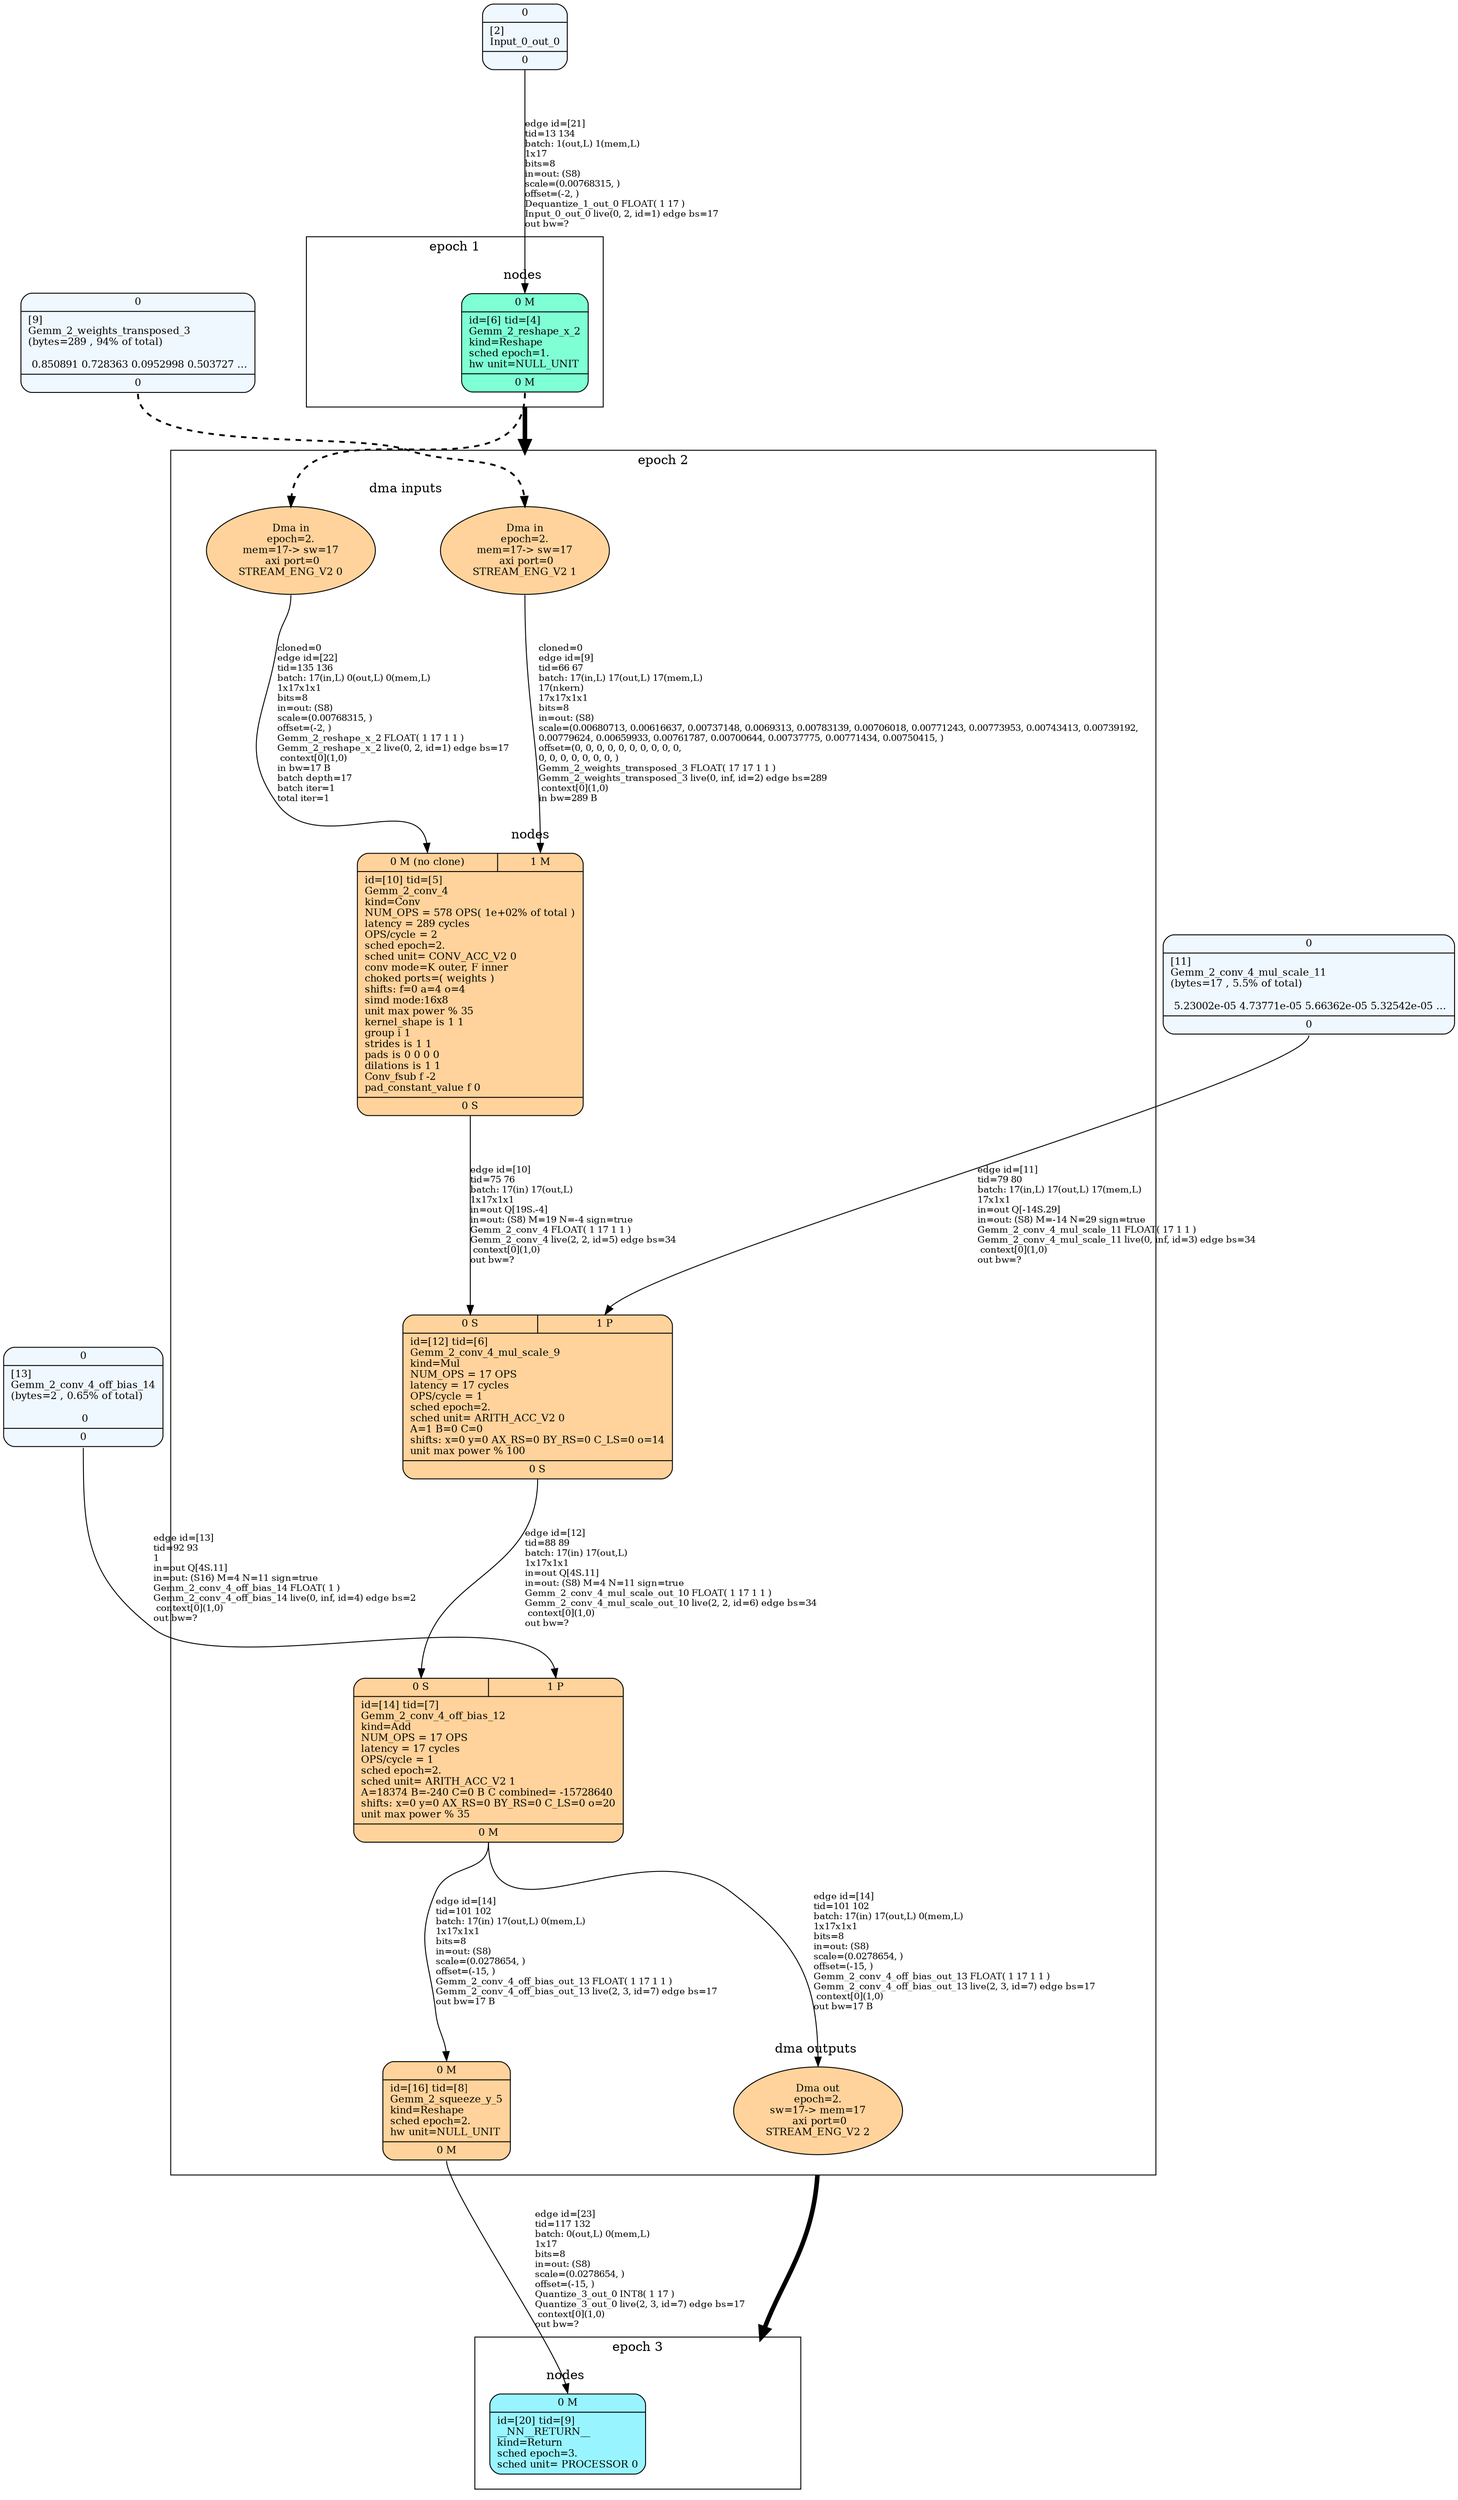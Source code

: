digraph G {
graph [ fontsize=11 ];
node [ fontsize=11 ];
edge [ fontsize=10 ];
rankdir=BU
ranksep=1.5
nodesep=1
splines=spline
compound=true
Graphinfo [ label="" shape=plaintext, style=rounded, color=black, fontname="Arial-Bold" ];
subgraph cluster_1 { label="epoch 1"; fontsize=14; 
subgraph cluster_1_nodes { label="nodes "; peripheries=0;
Gemm_2_reshape_x_2 ;  }

subgraph cluster_dma_1_in { label=""; peripheries=0;
dummy_1[ style=invis ];  };
 }
subgraph cluster_2 { label="epoch 2"; fontsize=14; 
subgraph cluster_2_nodes { label="nodes "; peripheries=0;
Gemm_2_conv_4 ; Gemm_2_conv_4_mul_scale_9 ; Gemm_2_conv_4_off_bias_12 ; Gemm_2_squeeze_y_5 ;  }

subgraph cluster_dma_2_in { label="dma inputs "; peripheries=0;
dma_1i2 ; dma_0i2 ;  };

subgraph cluster_dma_2_out { label="dma outputs "; peripheries=0;
dma_2i2 ;  }
 }
Gemm_2_reshape_x_2:s -> dma_1i2:n [ltail="cluster_1" lhead=cluster_2 strength=1000 penwidth=5];
subgraph cluster_3 { label="epoch 3"; fontsize=14; 
subgraph cluster_3_nodes { label="nodes "; peripheries=0;
__NN__RETURN__ ;  }

subgraph cluster_dma_3_in { label=""; peripheries=0;
dummy_3[ style=invis ];  };
 }
dma_2i2:s -> dummy_3:n [ltail="cluster_2" lhead=cluster_3 strength=1000 penwidth=5];
Gemm_2_conv_4_off_bias_14 [ label="{ { <i0> 0} |  [13]\lGemm_2_conv_4_off_bias_14\l(bytes=2 , 0.65% of total)\l\l 0 | { <o0> 0} }", shape=record, fillcolor="aliceblue", style="rounded,filled"  ] ;
Input_0_out_0 [ label="{ { <i0> 0} |  [2]\lInput_0_out_0 | { <o0> 0} }", shape=record, fillcolor="aliceblue", style="rounded,filled"  ] ;
Gemm_2_weights_transposed_3 [ label="{ { <i0> 0} |  [9]\lGemm_2_weights_transposed_3\l(bytes=289 , 94% of total)\l\l 0.850891 0.728363 0.0952998 0.503727 ... | { <o0> 0} }", shape=record, fillcolor="aliceblue", style="rounded,filled"  ] ;
Gemm_2_conv_4_mul_scale_11 [ label="{ { <i0> 0} |  [11]\lGemm_2_conv_4_mul_scale_11\l(bytes=17 , 5.5% of total)\l\l 5.23002e-05 4.73771e-05 5.66362e-05 5.32542e-05 ... | { <o0> 0} }", shape=record, fillcolor="aliceblue", style="rounded,filled"  ] ;
Gemm_2_reshape_x_2 [ label="{ { < i0>  0 M } | id=[6] tid=[4]\lGemm_2_reshape_x_2\lkind=Reshape\lsched epoch=1.\lhw unit=NULL_UNIT\l | { < o0>  0 M } }", shape=record, fillcolor="aquamarine", style="rounded,filled"  ] ;
dma_0i2 [ label="Dma in\nepoch=2.\nmem=17-> sw=17
 axi port=0\nSTREAM_ENG_V2 0", shape=ellipse, width=0.1, fillcolor="burlywood1", style="rounded,filled"  ]
dma_1i2 [ label="Dma in\nepoch=2.\nmem=17-> sw=17
 axi port=0\nSTREAM_ENG_V2 1", shape=ellipse, width=0.1, fillcolor="burlywood1", style="rounded,filled"  ]
Gemm_2_conv_4 [ label="{ { < i0>  0 M (no clone)  | < i1>  1 M } | id=[10] tid=[5]\lGemm_2_conv_4\lkind=Conv\lNUM_OPS = 578 OPS( 1e+02% of total )\llatency = 289 cycles\lOPS/cycle = 2\lsched epoch=2.\lsched unit= CONV_ACC_V2 0\lconv mode=K outer, F inner\lchoked ports=( weights  )\lshifts: f=0 a=4 o=4\lsimd mode:16x8\lunit max power % 35\lkernel_shape is 1 1\lgroup i 1\lstrides is 1 1\lpads is 0 0 0 0\ldilations is 1 1\lConv_fsub f -2\lpad_constant_value f 0\l | { < o0>  0 S } }", shape=record, fillcolor="burlywood1", style="rounded,filled"  ] ;
Gemm_2_conv_4_mul_scale_9 [ label="{ { < i0>  0 S  | < i1>  1 P } | id=[12] tid=[6]\lGemm_2_conv_4_mul_scale_9\lkind=Mul\lNUM_OPS = 17 OPS\llatency = 17 cycles\lOPS/cycle = 1\lsched epoch=2.\lsched unit= ARITH_ACC_V2 0\lA=1 B=0 C=0\lshifts: x=0 y=0 AX_RS=0 BY_RS=0 C_LS=0 o=14\lunit max power % 100\l | { < o0>  0 S } }", shape=record, fillcolor="burlywood1", style="rounded,filled"  ] ;
dma_2i2 [ label="Dma out\nepoch=2.\nsw=17-> mem=17
 axi port=0\nSTREAM_ENG_V2 2", shape=ellipse, width=0.1, fillcolor="burlywood1", style="rounded,filled"  ]
Gemm_2_conv_4_off_bias_12:o0:s->dma_2i2:n [ label="edge id=[14]\ltid=101 102\lbatch: 17(in) 17(out,L) 0(mem,L) \l1x17x1x1\lbits=8\lin=out: (S8)\lscale=(0.0278654, )\loffset=(-15, )\lGemm_2_conv_4_off_bias_out_13 FLOAT( 1 17 1 1 )\lGemm_2_conv_4_off_bias_out_13 live(2, 3, id=7) edge bs=17\l context[0](1,0)\lout bw=17 B\l" ]; 
Gemm_2_conv_4_off_bias_12 [ label="{ { < i0>  0 S  | < i1>  1 P } | id=[14] tid=[7]\lGemm_2_conv_4_off_bias_12\lkind=Add\lNUM_OPS = 17 OPS\llatency = 17 cycles\lOPS/cycle = 1\lsched epoch=2.\lsched unit= ARITH_ACC_V2 1\lA=18374 B=-240 C=0 B C combined= -15728640\lshifts: x=0 y=0 AX_RS=0 BY_RS=0 C_LS=0 o=20\lunit max power % 35\l | { < o0>  0 M } }", shape=record, fillcolor="burlywood1", style="rounded,filled"  ] ;
Gemm_2_squeeze_y_5 [ label="{ { < i0>  0 M } | id=[16] tid=[8]\lGemm_2_squeeze_y_5\lkind=Reshape\lsched epoch=2.\lhw unit=NULL_UNIT\l | { < o0>  0 M } }", shape=record, fillcolor="burlywood1", style="rounded,filled"  ] ;
__NN__RETURN__ [ label="{ { < i0>  0 M } | id=[20] tid=[9]\l__NN__RETURN__\lkind=Return\lsched epoch=3.\lsched unit= PROCESSOR 0\l}", shape=record, fillcolor="cadetblue1", style="rounded,filled"  ] ;
Gemm_2_weights_transposed_3:o0:s->dma_1i2:n [ penwidth=2, style=dashed  ]; 
dma_1i2:s->Gemm_2_conv_4:i1:n [ label="cloned=0\ledge id=[9]\ltid=66 67\lbatch: 17(in,L) 17(out,L) 17(mem,L) \l17(nkern) \l17x17x1x1\lbits=8\lin=out: (S8)\lscale=(0.00680713, 0.00616637, 0.00737148, 0.0069313, 0.00783139, 0.00706018, 0.00771243, 0.00773953, 0.00743413, 0.00739192, \l0.00779624, 0.00659933, 0.00761787, 0.00700644, 0.00737775, 0.00771434, 0.00750415, )\loffset=(0, 0, 0, 0, 0, 0, 0, 0, 0, 0, \l0, 0, 0, 0, 0, 0, 0, )\lGemm_2_weights_transposed_3 FLOAT( 17 17 1 1 )\lGemm_2_weights_transposed_3 live(0, inf, id=2) edge bs=289\l context[0](1,0)\lin bw=289 B\l"   ]; 
Gemm_2_conv_4:o0:s->Gemm_2_conv_4_mul_scale_9:i0:n [ label="edge id=[10]\ltid=75 76\lbatch: 17(in) 17(out,L) \l1x17x1x1\lin=out Q[19S.-4]\lin=out: (S8) M=19 N=-4 sign=true\lGemm_2_conv_4 FLOAT( 1 17 1 1 )\lGemm_2_conv_4 live(2, 2, id=5) edge bs=34\l context[0](1,0)\lout bw=?\l" ]; 
Gemm_2_conv_4_mul_scale_11:o0:s->Gemm_2_conv_4_mul_scale_9:i1:n [ label="edge id=[11]\ltid=79 80\lbatch: 17(in,L) 17(out,L) 17(mem,L) \l17x1x1\lin=out Q[-14S.29]\lin=out: (S8) M=-14 N=29 sign=true\lGemm_2_conv_4_mul_scale_11 FLOAT( 17 1 1 )\lGemm_2_conv_4_mul_scale_11 live(0, inf, id=3) edge bs=34\l context[0](1,0)\lout bw=?\l" ]; 
Gemm_2_conv_4_mul_scale_9:o0:s->Gemm_2_conv_4_off_bias_12:i0:n [ label="edge id=[12]\ltid=88 89\lbatch: 17(in) 17(out,L) \l1x17x1x1\lin=out Q[4S.11]\lin=out: (S8) M=4 N=11 sign=true\lGemm_2_conv_4_mul_scale_out_10 FLOAT( 1 17 1 1 )\lGemm_2_conv_4_mul_scale_out_10 live(2, 2, id=6) edge bs=34\l context[0](1,0)\lout bw=?\l" ]; 
Gemm_2_conv_4_off_bias_14:o0:s->Gemm_2_conv_4_off_bias_12:i1:n [ label="edge id=[13]\ltid=92 93\l1\lin=out Q[4S.11]\lin=out: (S16) M=4 N=11 sign=true\lGemm_2_conv_4_off_bias_14 FLOAT( 1 )\lGemm_2_conv_4_off_bias_14 live(0, inf, id=4) edge bs=2\l context[0](1,0)\lout bw=?\l" ]; 
Gemm_2_conv_4_off_bias_12:o0:s->Gemm_2_squeeze_y_5:i0:n [ label="edge id=[14]\ltid=101 102\lbatch: 17(in) 17(out,L) 0(mem,L) \l1x17x1x1\lbits=8\lin=out: (S8)\lscale=(0.0278654, )\loffset=(-15, )\lGemm_2_conv_4_off_bias_out_13 FLOAT( 1 17 1 1 )\lGemm_2_conv_4_off_bias_out_13 live(2, 3, id=7) edge bs=17\lout bw=17 B\l" ]; 
Input_0_out_0:o0:s->Gemm_2_reshape_x_2:i0:n [ label="edge id=[21]\ltid=13 134\lbatch: 1(out,L) 1(mem,L) \l1x17\lbits=8\lin=out: (S8)\lscale=(0.00768315, )\loffset=(-2, )\lDequantize_1_out_0 FLOAT( 1 17 )\lInput_0_out_0 live(0, 2, id=1) edge bs=17\lout bw=?\l" ]; 
Gemm_2_reshape_x_2:o0:s->dma_0i2:n [ penwidth=2, style=dashed  ]; 
dma_0i2:s->Gemm_2_conv_4:i0:n [ label="cloned=0\ledge id=[22]\ltid=135 136\lbatch: 17(in,L) 0(out,L) 0(mem,L) \l1x17x1x1\lbits=8\lin=out: (S8)\lscale=(0.00768315, )\loffset=(-2, )\lGemm_2_reshape_x_2 FLOAT( 1 17 1 1 )\lGemm_2_reshape_x_2 live(0, 2, id=1) edge bs=17\l context[0](1,0)\lin bw=17 B\lbatch depth=17\lbatch iter=1\ltotal iter=1\l"   ]; 
Gemm_2_squeeze_y_5:o0:s->__NN__RETURN__:i0:n [ label="edge id=[23]\ltid=117 132\lbatch: 0(out,L) 0(mem,L) \l1x17\lbits=8\lin=out: (S8)\lscale=(0.0278654, )\loffset=(-15, )\lQuantize_3_out_0 INT8( 1 17 )\lQuantize_3_out_0 live(2, 3, id=7) edge bs=17\l context[0](1,0)\lout bw=?\l" ]; 
}
